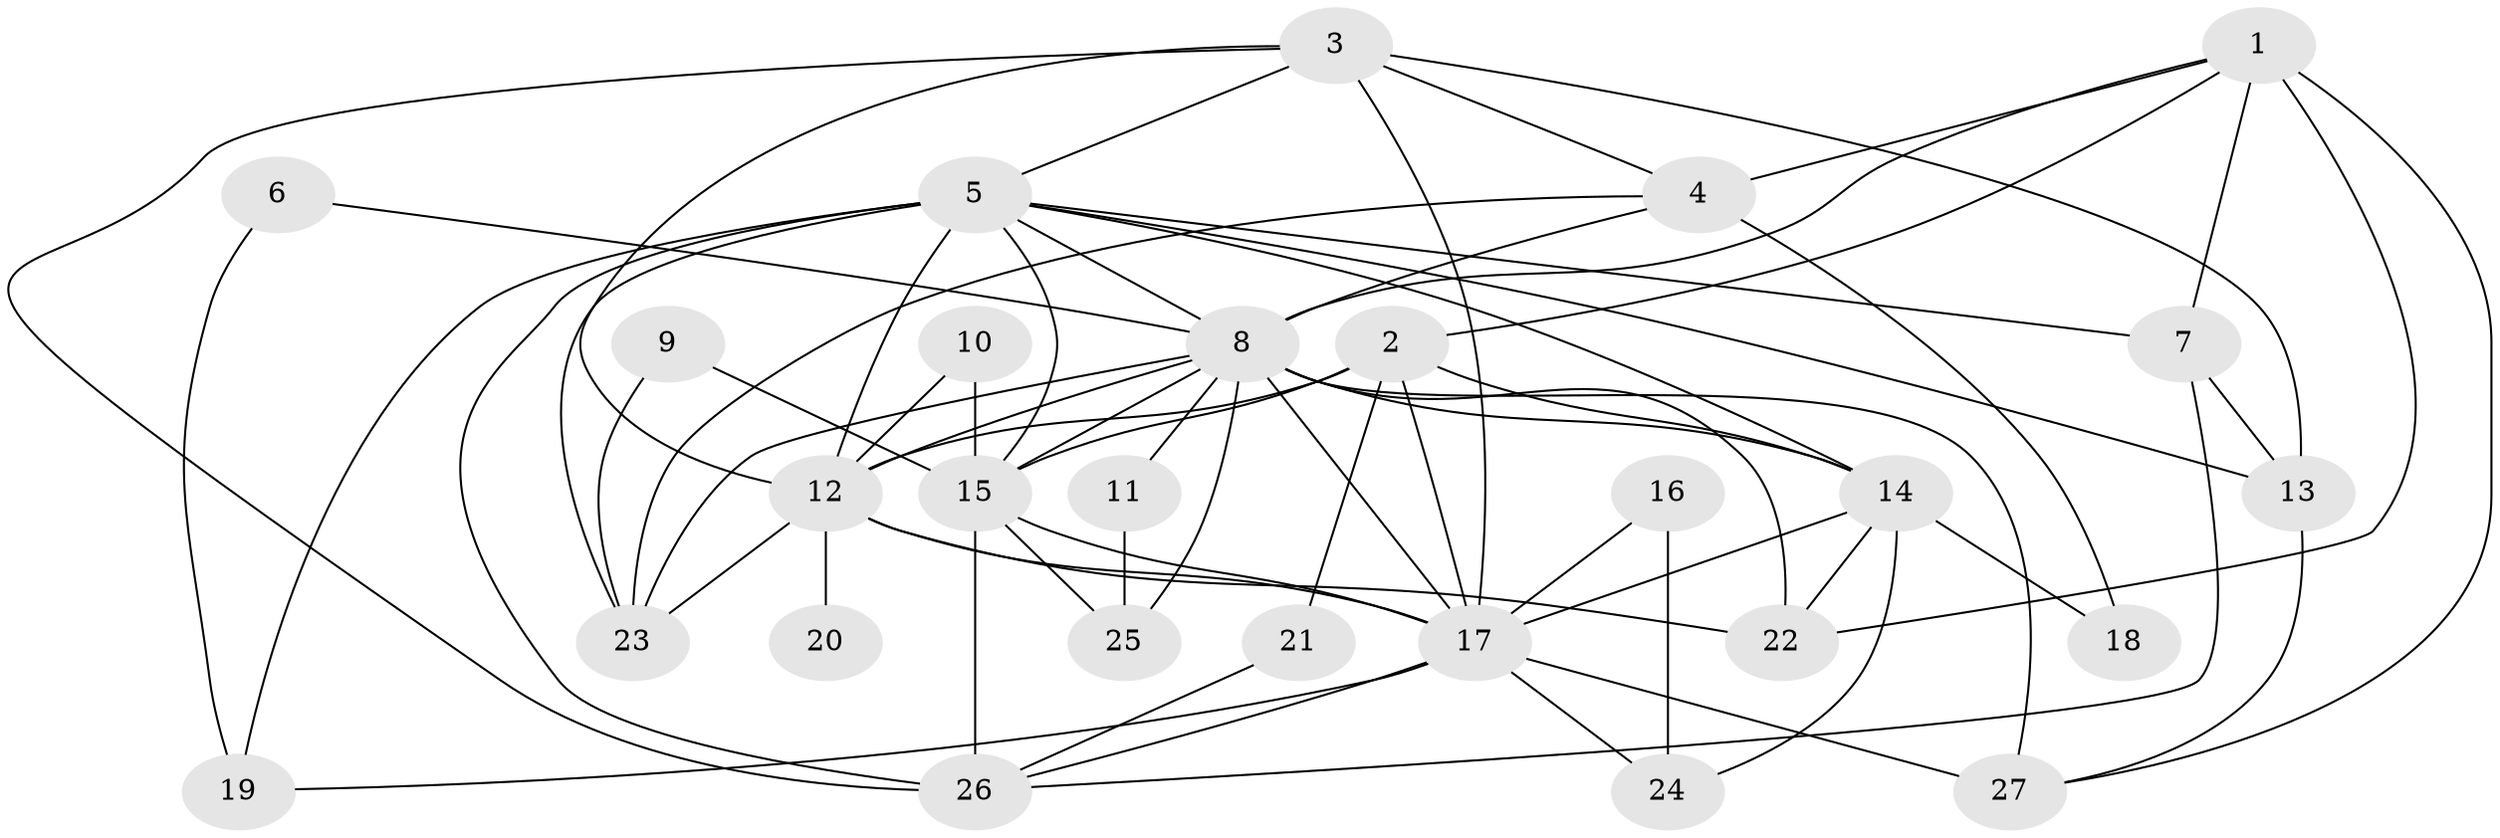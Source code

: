 // original degree distribution, {4: 0.2962962962962963, 6: 0.1111111111111111, 3: 0.2222222222222222, 2: 0.2037037037037037, 9: 0.018518518518518517, 7: 0.037037037037037035, 5: 0.09259259259259259, 10: 0.018518518518518517}
// Generated by graph-tools (version 1.1) at 2025/36/03/09/25 02:36:21]
// undirected, 27 vertices, 66 edges
graph export_dot {
graph [start="1"]
  node [color=gray90,style=filled];
  1;
  2;
  3;
  4;
  5;
  6;
  7;
  8;
  9;
  10;
  11;
  12;
  13;
  14;
  15;
  16;
  17;
  18;
  19;
  20;
  21;
  22;
  23;
  24;
  25;
  26;
  27;
  1 -- 2 [weight=1.0];
  1 -- 4 [weight=1.0];
  1 -- 7 [weight=2.0];
  1 -- 8 [weight=1.0];
  1 -- 22 [weight=1.0];
  1 -- 27 [weight=1.0];
  2 -- 12 [weight=1.0];
  2 -- 14 [weight=1.0];
  2 -- 15 [weight=1.0];
  2 -- 17 [weight=4.0];
  2 -- 21 [weight=1.0];
  3 -- 4 [weight=1.0];
  3 -- 5 [weight=1.0];
  3 -- 12 [weight=1.0];
  3 -- 13 [weight=1.0];
  3 -- 17 [weight=1.0];
  3 -- 26 [weight=1.0];
  4 -- 8 [weight=2.0];
  4 -- 18 [weight=1.0];
  4 -- 23 [weight=1.0];
  5 -- 7 [weight=1.0];
  5 -- 8 [weight=1.0];
  5 -- 12 [weight=2.0];
  5 -- 13 [weight=1.0];
  5 -- 14 [weight=1.0];
  5 -- 15 [weight=1.0];
  5 -- 19 [weight=1.0];
  5 -- 23 [weight=1.0];
  5 -- 26 [weight=2.0];
  6 -- 8 [weight=1.0];
  6 -- 19 [weight=1.0];
  7 -- 13 [weight=1.0];
  7 -- 26 [weight=1.0];
  8 -- 11 [weight=1.0];
  8 -- 12 [weight=1.0];
  8 -- 14 [weight=2.0];
  8 -- 15 [weight=2.0];
  8 -- 17 [weight=1.0];
  8 -- 22 [weight=1.0];
  8 -- 23 [weight=1.0];
  8 -- 25 [weight=1.0];
  8 -- 27 [weight=3.0];
  9 -- 15 [weight=1.0];
  9 -- 23 [weight=1.0];
  10 -- 12 [weight=1.0];
  10 -- 15 [weight=2.0];
  11 -- 25 [weight=1.0];
  12 -- 17 [weight=2.0];
  12 -- 20 [weight=2.0];
  12 -- 22 [weight=1.0];
  12 -- 23 [weight=1.0];
  13 -- 27 [weight=1.0];
  14 -- 17 [weight=1.0];
  14 -- 18 [weight=1.0];
  14 -- 22 [weight=1.0];
  14 -- 24 [weight=1.0];
  15 -- 17 [weight=1.0];
  15 -- 25 [weight=1.0];
  15 -- 26 [weight=1.0];
  16 -- 17 [weight=1.0];
  16 -- 24 [weight=1.0];
  17 -- 19 [weight=1.0];
  17 -- 24 [weight=1.0];
  17 -- 26 [weight=1.0];
  17 -- 27 [weight=1.0];
  21 -- 26 [weight=1.0];
}
